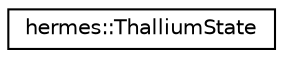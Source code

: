 digraph "Graphical Class Hierarchy"
{
 // LATEX_PDF_SIZE
  edge [fontname="Helvetica",fontsize="10",labelfontname="Helvetica",labelfontsize="10"];
  node [fontname="Helvetica",fontsize="10",shape=record];
  rankdir="LR";
  Node0 [label="hermes::ThalliumState",height=0.2,width=0.4,color="black", fillcolor="white", style="filled",URL="$structhermes_1_1_thallium_state.html",tooltip=" "];
}
